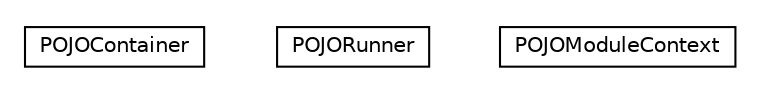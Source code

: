 #!/usr/local/bin/dot
#
# Class diagram 
# Generated by UMLGraph version R5_6-24-gf6e263 (http://www.umlgraph.org/)
#

digraph G {
	edge [fontname="Helvetica",fontsize=10,labelfontname="Helvetica",labelfontsize=10];
	node [fontname="Helvetica",fontsize=10,shape=plaintext];
	nodesep=0.25;
	ranksep=0.5;
	// org.universAAL.middleware.container.pojo.POJOContainer
	c57376 [label=<<table title="org.universAAL.middleware.container.pojo.POJOContainer" border="0" cellborder="1" cellspacing="0" cellpadding="2" port="p" href="./POJOContainer.html">
		<tr><td><table border="0" cellspacing="0" cellpadding="1">
<tr><td align="center" balign="center"> POJOContainer </td></tr>
		</table></td></tr>
		</table>>, URL="./POJOContainer.html", fontname="Helvetica", fontcolor="black", fontsize=10.0];
	// org.universAAL.middleware.container.pojo.POJORunner
	c57377 [label=<<table title="org.universAAL.middleware.container.pojo.POJORunner" border="0" cellborder="1" cellspacing="0" cellpadding="2" port="p" href="./POJORunner.html">
		<tr><td><table border="0" cellspacing="0" cellpadding="1">
<tr><td align="center" balign="center"> POJORunner </td></tr>
		</table></td></tr>
		</table>>, URL="./POJORunner.html", fontname="Helvetica", fontcolor="black", fontsize=10.0];
	// org.universAAL.middleware.container.pojo.POJOModuleContext
	c57378 [label=<<table title="org.universAAL.middleware.container.pojo.POJOModuleContext" border="0" cellborder="1" cellspacing="0" cellpadding="2" port="p" href="./POJOModuleContext.html">
		<tr><td><table border="0" cellspacing="0" cellpadding="1">
<tr><td align="center" balign="center"> POJOModuleContext </td></tr>
		</table></td></tr>
		</table>>, URL="./POJOModuleContext.html", fontname="Helvetica", fontcolor="black", fontsize=10.0];
}

